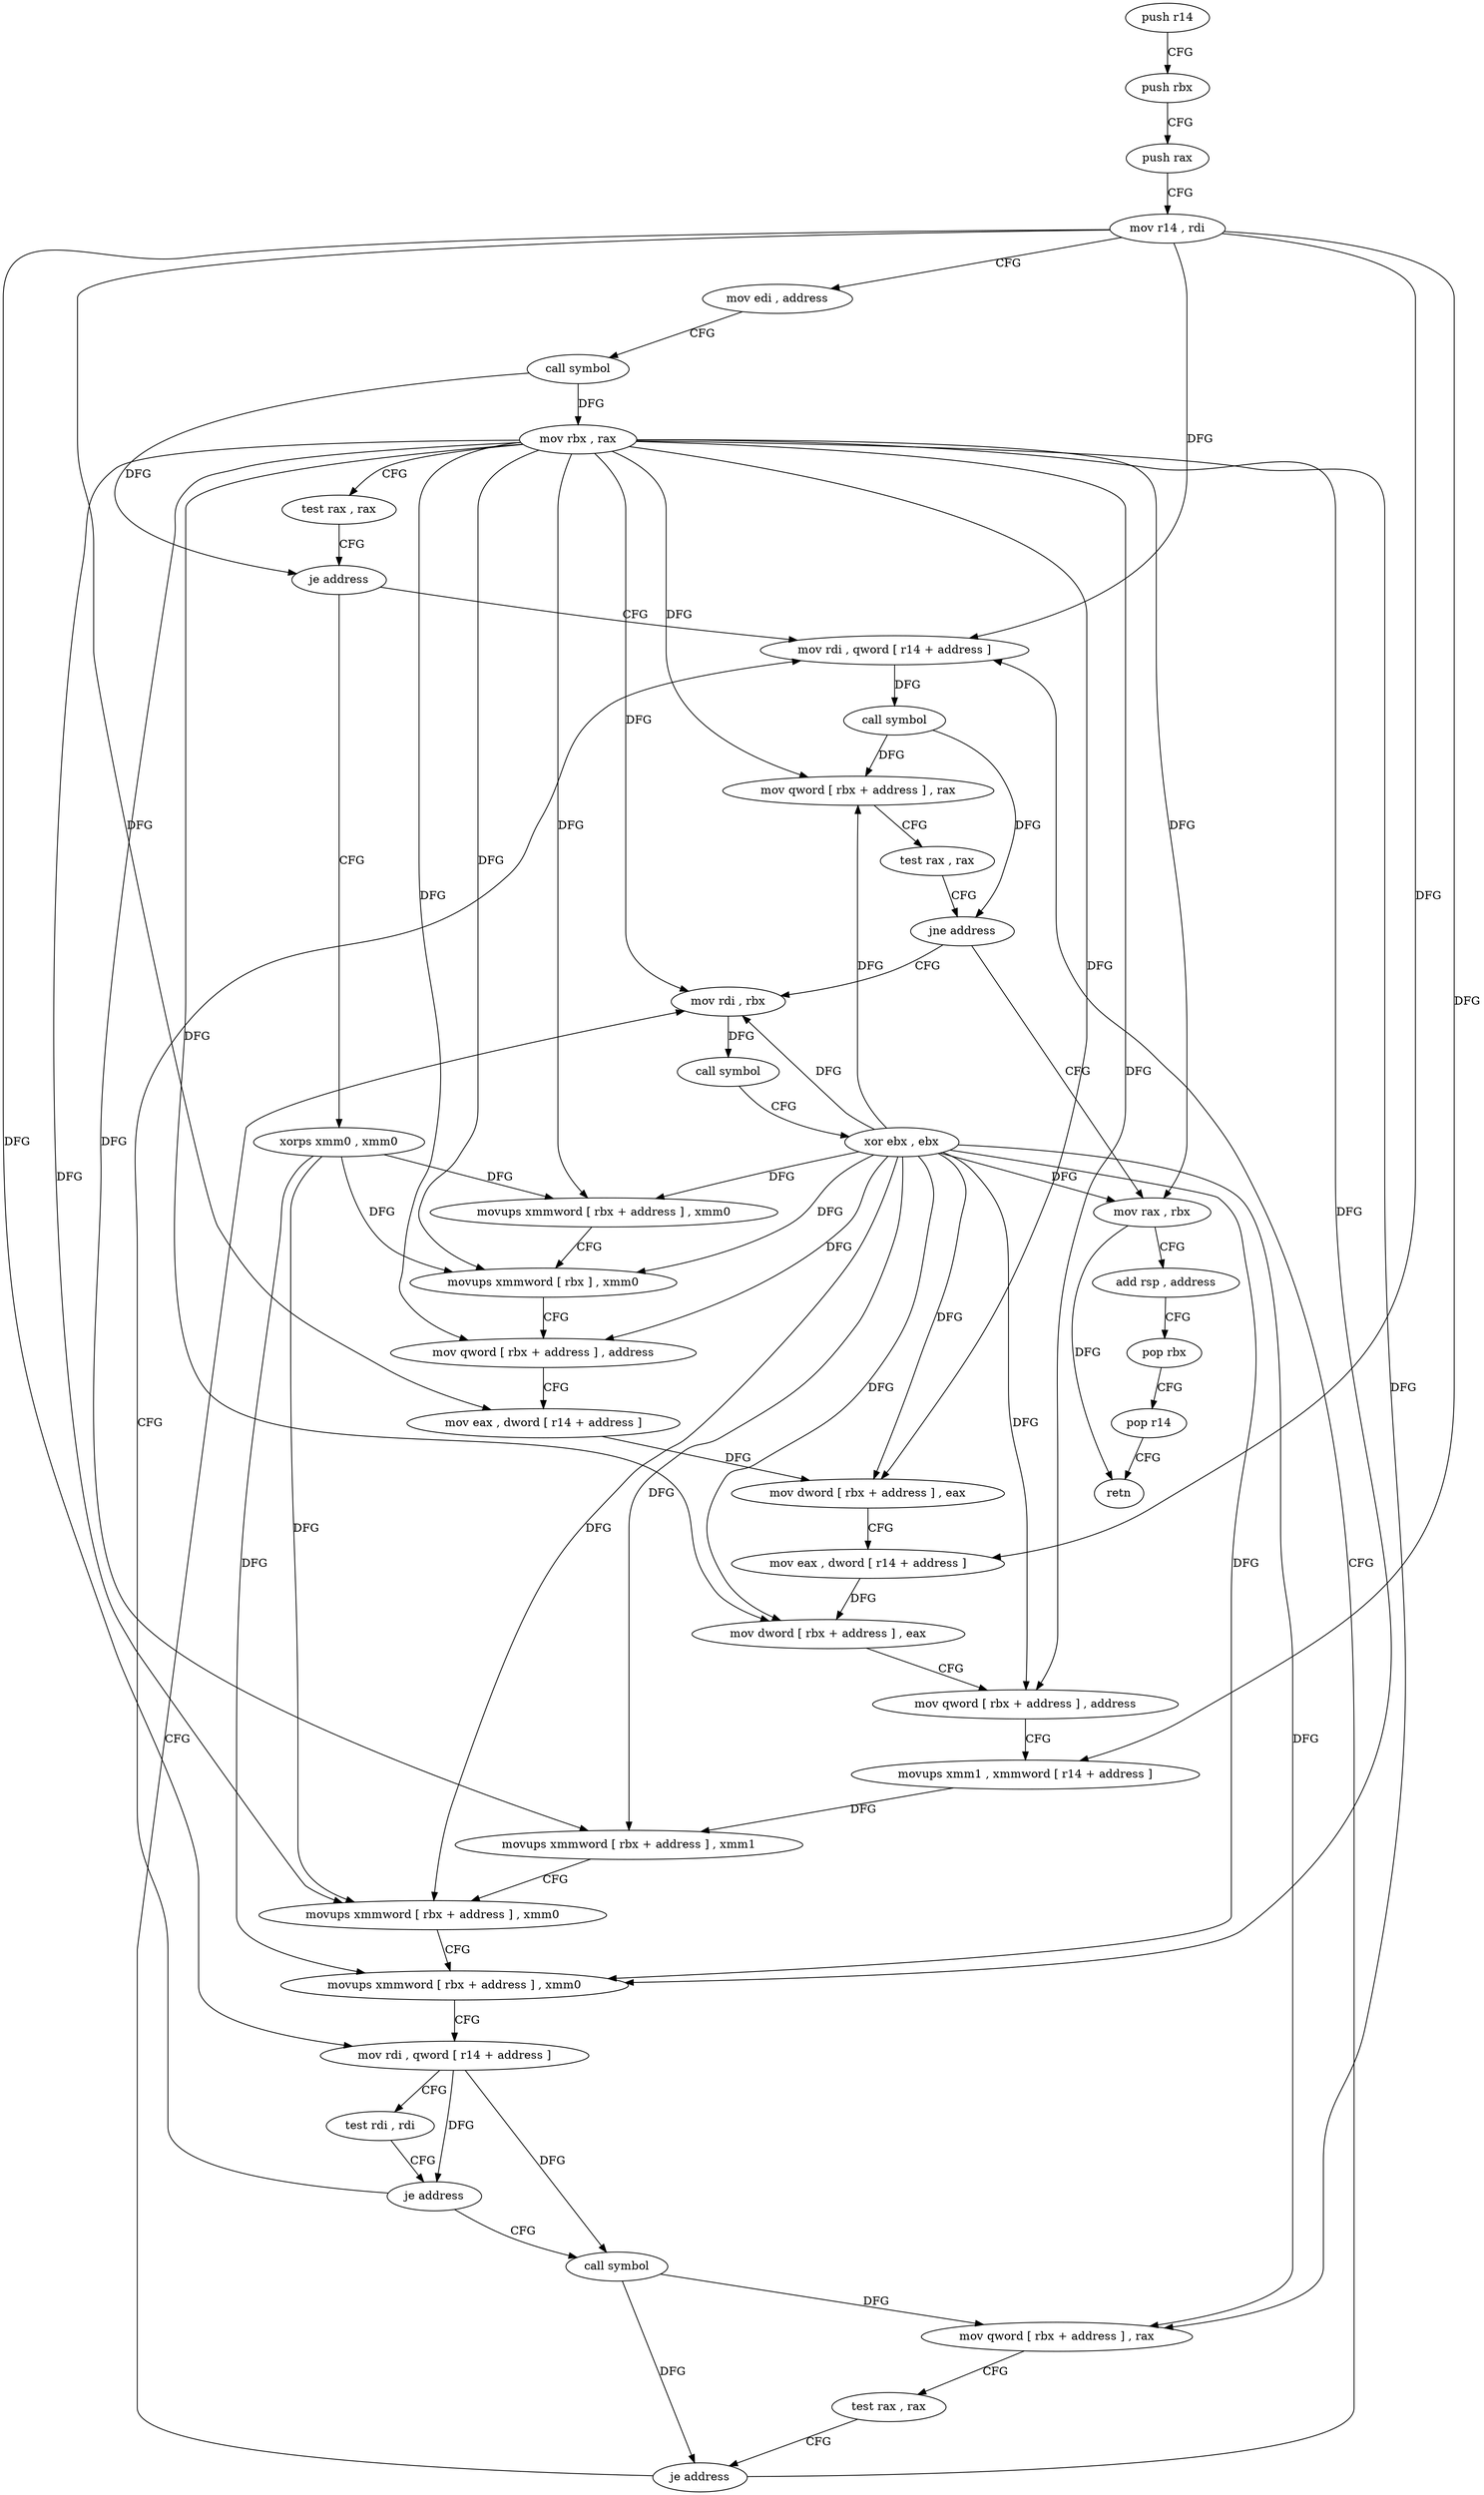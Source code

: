 digraph "func" {
"82784" [label = "push r14" ]
"82786" [label = "push rbx" ]
"82787" [label = "push rax" ]
"82788" [label = "mov r14 , rdi" ]
"82791" [label = "mov edi , address" ]
"82796" [label = "call symbol" ]
"82801" [label = "mov rbx , rax" ]
"82804" [label = "test rax , rax" ]
"82807" [label = "je address" ]
"82889" [label = "mov rdi , qword [ r14 + address ]" ]
"82809" [label = "xorps xmm0 , xmm0" ]
"82893" [label = "call symbol" ]
"82898" [label = "mov qword [ rbx + address ] , rax" ]
"82902" [label = "test rax , rax" ]
"82905" [label = "jne address" ]
"82917" [label = "mov rax , rbx" ]
"82907" [label = "mov rdi , rbx" ]
"82812" [label = "movups xmmword [ rbx + address ] , xmm0" ]
"82816" [label = "movups xmmword [ rbx ] , xmm0" ]
"82819" [label = "mov qword [ rbx + address ] , address" ]
"82827" [label = "mov eax , dword [ r14 + address ]" ]
"82831" [label = "mov dword [ rbx + address ] , eax" ]
"82834" [label = "mov eax , dword [ r14 + address ]" ]
"82838" [label = "mov dword [ rbx + address ] , eax" ]
"82841" [label = "mov qword [ rbx + address ] , address" ]
"82849" [label = "movups xmm1 , xmmword [ r14 + address ]" ]
"82854" [label = "movups xmmword [ rbx + address ] , xmm1" ]
"82858" [label = "movups xmmword [ rbx + address ] , xmm0" ]
"82862" [label = "movups xmmword [ rbx + address ] , xmm0" ]
"82866" [label = "mov rdi , qword [ r14 + address ]" ]
"82870" [label = "test rdi , rdi" ]
"82873" [label = "je address" ]
"82875" [label = "call symbol" ]
"82920" [label = "add rsp , address" ]
"82924" [label = "pop rbx" ]
"82925" [label = "pop r14" ]
"82927" [label = "retn" ]
"82910" [label = "call symbol" ]
"82915" [label = "xor ebx , ebx" ]
"82880" [label = "mov qword [ rbx + address ] , rax" ]
"82884" [label = "test rax , rax" ]
"82887" [label = "je address" ]
"82784" -> "82786" [ label = "CFG" ]
"82786" -> "82787" [ label = "CFG" ]
"82787" -> "82788" [ label = "CFG" ]
"82788" -> "82791" [ label = "CFG" ]
"82788" -> "82889" [ label = "DFG" ]
"82788" -> "82827" [ label = "DFG" ]
"82788" -> "82834" [ label = "DFG" ]
"82788" -> "82849" [ label = "DFG" ]
"82788" -> "82866" [ label = "DFG" ]
"82791" -> "82796" [ label = "CFG" ]
"82796" -> "82801" [ label = "DFG" ]
"82796" -> "82807" [ label = "DFG" ]
"82801" -> "82804" [ label = "CFG" ]
"82801" -> "82898" [ label = "DFG" ]
"82801" -> "82812" [ label = "DFG" ]
"82801" -> "82816" [ label = "DFG" ]
"82801" -> "82819" [ label = "DFG" ]
"82801" -> "82831" [ label = "DFG" ]
"82801" -> "82838" [ label = "DFG" ]
"82801" -> "82841" [ label = "DFG" ]
"82801" -> "82854" [ label = "DFG" ]
"82801" -> "82858" [ label = "DFG" ]
"82801" -> "82862" [ label = "DFG" ]
"82801" -> "82917" [ label = "DFG" ]
"82801" -> "82907" [ label = "DFG" ]
"82801" -> "82880" [ label = "DFG" ]
"82804" -> "82807" [ label = "CFG" ]
"82807" -> "82889" [ label = "CFG" ]
"82807" -> "82809" [ label = "CFG" ]
"82889" -> "82893" [ label = "DFG" ]
"82809" -> "82812" [ label = "DFG" ]
"82809" -> "82816" [ label = "DFG" ]
"82809" -> "82858" [ label = "DFG" ]
"82809" -> "82862" [ label = "DFG" ]
"82893" -> "82898" [ label = "DFG" ]
"82893" -> "82905" [ label = "DFG" ]
"82898" -> "82902" [ label = "CFG" ]
"82902" -> "82905" [ label = "CFG" ]
"82905" -> "82917" [ label = "CFG" ]
"82905" -> "82907" [ label = "CFG" ]
"82917" -> "82920" [ label = "CFG" ]
"82917" -> "82927" [ label = "DFG" ]
"82907" -> "82910" [ label = "DFG" ]
"82812" -> "82816" [ label = "CFG" ]
"82816" -> "82819" [ label = "CFG" ]
"82819" -> "82827" [ label = "CFG" ]
"82827" -> "82831" [ label = "DFG" ]
"82831" -> "82834" [ label = "CFG" ]
"82834" -> "82838" [ label = "DFG" ]
"82838" -> "82841" [ label = "CFG" ]
"82841" -> "82849" [ label = "CFG" ]
"82849" -> "82854" [ label = "DFG" ]
"82854" -> "82858" [ label = "CFG" ]
"82858" -> "82862" [ label = "CFG" ]
"82862" -> "82866" [ label = "CFG" ]
"82866" -> "82870" [ label = "CFG" ]
"82866" -> "82873" [ label = "DFG" ]
"82866" -> "82875" [ label = "DFG" ]
"82870" -> "82873" [ label = "CFG" ]
"82873" -> "82889" [ label = "CFG" ]
"82873" -> "82875" [ label = "CFG" ]
"82875" -> "82880" [ label = "DFG" ]
"82875" -> "82887" [ label = "DFG" ]
"82920" -> "82924" [ label = "CFG" ]
"82924" -> "82925" [ label = "CFG" ]
"82925" -> "82927" [ label = "CFG" ]
"82910" -> "82915" [ label = "CFG" ]
"82915" -> "82917" [ label = "DFG" ]
"82915" -> "82819" [ label = "DFG" ]
"82915" -> "82841" [ label = "DFG" ]
"82915" -> "82907" [ label = "DFG" ]
"82915" -> "82898" [ label = "DFG" ]
"82915" -> "82812" [ label = "DFG" ]
"82915" -> "82816" [ label = "DFG" ]
"82915" -> "82831" [ label = "DFG" ]
"82915" -> "82838" [ label = "DFG" ]
"82915" -> "82854" [ label = "DFG" ]
"82915" -> "82858" [ label = "DFG" ]
"82915" -> "82862" [ label = "DFG" ]
"82915" -> "82880" [ label = "DFG" ]
"82880" -> "82884" [ label = "CFG" ]
"82884" -> "82887" [ label = "CFG" ]
"82887" -> "82907" [ label = "CFG" ]
"82887" -> "82889" [ label = "CFG" ]
}
